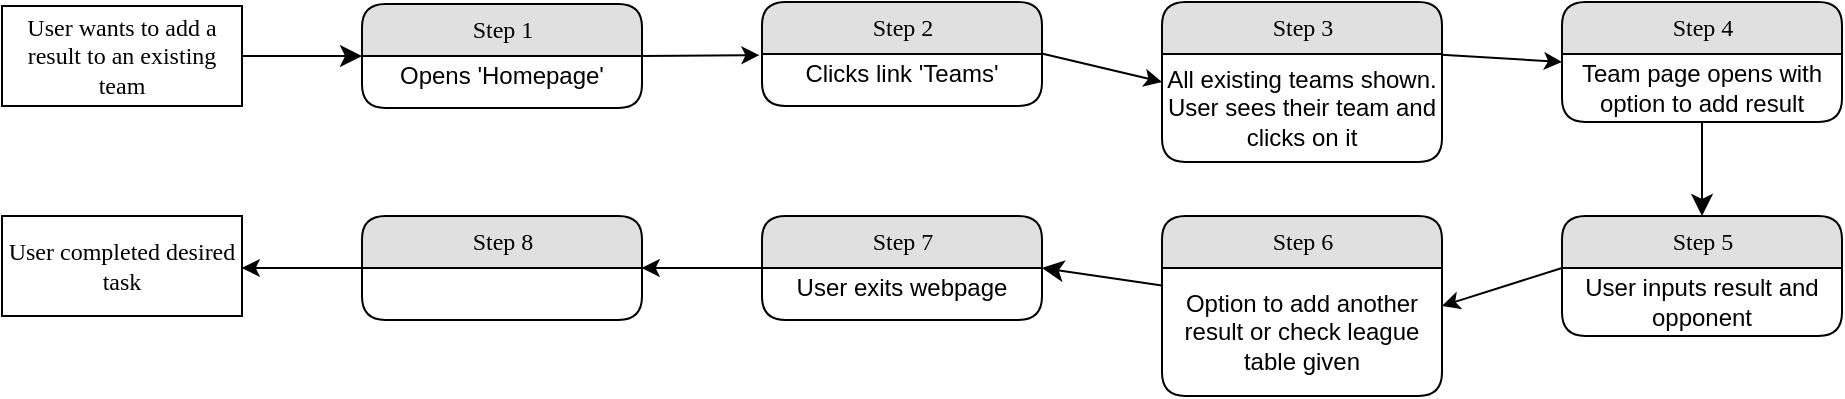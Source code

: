 <mxfile version="13.7.3" type="device"><diagram name="Page-1" id="52a04d89-c75d-2922-d76d-85b35f80e030"><mxGraphModel dx="1426" dy="905" grid="1" gridSize="10" guides="1" tooltips="1" connect="1" arrows="1" fold="1" page="1" pageScale="1" pageWidth="1100" pageHeight="850" background="#ffffff" math="0" shadow="0"><root><mxCell id="0"/><mxCell id="1" parent="0"/><mxCell id="1fdf3b25b50cf41e-27" style="edgeStyle=none;html=1;labelBackgroundColor=none;startFill=0;startSize=8;endFill=1;endSize=8;fontFamily=Verdana;fontSize=12;" parent="1" source="17472293e6e8944d-30" target="1fdf3b25b50cf41e-1" edge="1"><mxGeometry relative="1" as="geometry"/></mxCell><mxCell id="17472293e6e8944d-30" value="User wants to add a result to an existing team" style="whiteSpace=wrap;html=1;rounded=0;shadow=0;comic=0;labelBackgroundColor=none;strokeWidth=1;fontFamily=Verdana;fontSize=12;align=center;" parent="1" vertex="1"><mxGeometry x="60" y="55" width="120" height="50" as="geometry"/></mxCell><mxCell id="1fdf3b25b50cf41e-31" style="edgeStyle=orthogonalEdgeStyle;html=1;labelBackgroundColor=none;startFill=0;startSize=8;endFill=1;endSize=8;fontFamily=Verdana;fontSize=12;entryX=0.5;entryY=0;entryDx=0;entryDy=0;" parent="1" source="1fdf3b25b50cf41e-11" target="1fdf3b25b50cf41e-15" edge="1"><mxGeometry relative="1" as="geometry"><mxPoint x="890" y="150" as="targetPoint"/></mxGeometry></mxCell><mxCell id="1fdf3b25b50cf41e-43" style="edgeStyle=none;html=1;labelBackgroundColor=none;startFill=0;startSize=8;endFill=1;endSize=8;fontFamily=Verdana;fontSize=12;entryX=1;entryY=0.5;entryDx=0;entryDy=0;" parent="1" source="1fdf3b25b50cf41e-13" target="1fdf3b25b50cf41e-21" edge="1"><mxGeometry relative="1" as="geometry"/></mxCell><mxCell id="1fdf3b25b50cf41e-25" value="User completed desired task" style="whiteSpace=wrap;html=1;rounded=0;shadow=0;comic=0;labelBackgroundColor=none;strokeWidth=1;fontFamily=Verdana;fontSize=12;align=center;" parent="1" vertex="1"><mxGeometry x="60" y="160" width="120" height="50" as="geometry"/></mxCell><mxCell id="McmDlHnPZnV2HxBEGV1I-2" style="edgeStyle=orthogonalEdgeStyle;rounded=0;orthogonalLoop=1;jettySize=auto;html=1;exitX=1;exitY=0.5;exitDx=0;exitDy=0;entryX=-0.009;entryY=0.023;entryDx=0;entryDy=0;entryPerimeter=0;" parent="1" source="1fdf3b25b50cf41e-1" edge="1"><mxGeometry relative="1" as="geometry"><mxPoint x="438.74" y="79.598" as="targetPoint"/><Array as="points"><mxPoint x="439" y="80"/></Array></mxGeometry></mxCell><mxCell id="1fdf3b25b50cf41e-9" value="Step 2" style="swimlane;html=1;fontStyle=0;childLayout=stackLayout;horizontal=1;startSize=26;fillColor=#e0e0e0;horizontalStack=0;resizeParent=1;resizeLast=0;collapsible=1;marginBottom=0;swimlaneFillColor=#ffffff;align=center;rounded=1;shadow=0;comic=0;labelBackgroundColor=none;strokeWidth=1;fontFamily=Verdana;fontSize=12" parent="1" vertex="1"><mxGeometry x="440" y="53" width="140" height="52" as="geometry"/></mxCell><mxCell id="McmDlHnPZnV2HxBEGV1I-12" value="Clicks link 'Teams'" style="text;html=1;strokeColor=none;fillColor=none;align=center;verticalAlign=middle;whiteSpace=wrap;rounded=0;" parent="1fdf3b25b50cf41e-9" vertex="1"><mxGeometry y="26" width="140" height="20" as="geometry"/></mxCell><mxCell id="1fdf3b25b50cf41e-7" value="Step 3" style="swimlane;html=1;fontStyle=0;childLayout=stackLayout;horizontal=1;startSize=26;fillColor=#e0e0e0;horizontalStack=0;resizeParent=1;resizeLast=0;collapsible=1;marginBottom=0;swimlaneFillColor=#ffffff;align=center;rounded=1;shadow=0;comic=0;labelBackgroundColor=none;strokeWidth=1;fontFamily=Verdana;fontSize=12" parent="1" vertex="1"><mxGeometry x="640" y="53" width="140" height="80" as="geometry"/></mxCell><mxCell id="McmDlHnPZnV2HxBEGV1I-13" value="All existing teams shown. User sees their team and clicks on it" style="text;html=1;strokeColor=none;fillColor=none;align=center;verticalAlign=middle;whiteSpace=wrap;rounded=0;" parent="1fdf3b25b50cf41e-7" vertex="1"><mxGeometry y="26" width="140" height="54" as="geometry"/></mxCell><mxCell id="1fdf3b25b50cf41e-15" value="Step 5" style="swimlane;html=1;fontStyle=0;childLayout=stackLayout;horizontal=1;startSize=26;fillColor=#e0e0e0;horizontalStack=0;resizeParent=1;resizeLast=0;collapsible=1;marginBottom=0;swimlaneFillColor=#ffffff;align=center;rounded=1;shadow=0;comic=0;labelBackgroundColor=none;strokeWidth=1;fontFamily=Verdana;fontSize=12" parent="1" vertex="1"><mxGeometry x="840" y="160" width="140" height="60" as="geometry"/></mxCell><mxCell id="McmDlHnPZnV2HxBEGV1I-6" value="" style="endArrow=classic;html=1;entryX=1;entryY=0.5;entryDx=0;entryDy=0;" parent="1fdf3b25b50cf41e-15" target="1fdf3b25b50cf41e-13" edge="1"><mxGeometry width="50" height="50" relative="1" as="geometry"><mxPoint y="26" as="sourcePoint"/><mxPoint x="50" y="-24" as="targetPoint"/></mxGeometry></mxCell><mxCell id="McmDlHnPZnV2HxBEGV1I-15" value="User inputs result and opponent" style="text;html=1;strokeColor=none;fillColor=none;align=center;verticalAlign=middle;whiteSpace=wrap;rounded=0;" parent="1fdf3b25b50cf41e-15" vertex="1"><mxGeometry y="26" width="140" height="34" as="geometry"/></mxCell><mxCell id="1fdf3b25b50cf41e-13" value="Step 6" style="swimlane;html=1;fontStyle=0;childLayout=stackLayout;horizontal=1;startSize=26;fillColor=#e0e0e0;horizontalStack=0;resizeParent=1;resizeLast=0;collapsible=1;marginBottom=0;swimlaneFillColor=#ffffff;align=center;rounded=1;shadow=0;comic=0;labelBackgroundColor=none;strokeWidth=1;fontFamily=Verdana;fontSize=12" parent="1" vertex="1"><mxGeometry x="640" y="160" width="140" height="90" as="geometry"/></mxCell><mxCell id="McmDlHnPZnV2HxBEGV1I-19" value="Option to add another result or check league table given" style="text;html=1;strokeColor=none;fillColor=none;align=center;verticalAlign=middle;whiteSpace=wrap;rounded=0;" parent="1fdf3b25b50cf41e-13" vertex="1"><mxGeometry y="26" width="140" height="64" as="geometry"/></mxCell><mxCell id="1fdf3b25b50cf41e-21" value="Step 7" style="swimlane;html=1;fontStyle=0;childLayout=stackLayout;horizontal=1;startSize=26;fillColor=#e0e0e0;horizontalStack=0;resizeParent=1;resizeLast=0;collapsible=1;marginBottom=0;swimlaneFillColor=#ffffff;align=center;rounded=1;shadow=0;comic=0;labelBackgroundColor=none;strokeWidth=1;fontFamily=Verdana;fontSize=12" parent="1" vertex="1"><mxGeometry x="440" y="160" width="140" height="52" as="geometry"/></mxCell><mxCell id="McmDlHnPZnV2HxBEGV1I-21" value="User exits webpage" style="text;html=1;strokeColor=none;fillColor=none;align=center;verticalAlign=middle;whiteSpace=wrap;rounded=0;" parent="1fdf3b25b50cf41e-21" vertex="1"><mxGeometry y="26" width="140" height="20" as="geometry"/></mxCell><mxCell id="1fdf3b25b50cf41e-19" value="Step 8" style="swimlane;html=1;fontStyle=0;childLayout=stackLayout;horizontal=1;startSize=26;fillColor=#e0e0e0;horizontalStack=0;resizeParent=1;resizeLast=0;collapsible=1;marginBottom=0;swimlaneFillColor=#ffffff;align=center;rounded=1;shadow=0;comic=0;labelBackgroundColor=none;strokeWidth=1;fontFamily=Verdana;fontSize=12" parent="1" vertex="1"><mxGeometry x="240" y="160" width="140" height="52" as="geometry"/></mxCell><mxCell id="1fdf3b25b50cf41e-1" value="Step 1" style="swimlane;html=1;fontStyle=0;childLayout=stackLayout;horizontal=1;startSize=26;fillColor=#e0e0e0;horizontalStack=0;resizeParent=1;resizeLast=0;collapsible=1;marginBottom=0;swimlaneFillColor=#ffffff;align=center;rounded=1;shadow=0;comic=0;labelBackgroundColor=none;strokeWidth=1;fontFamily=Verdana;fontSize=12" parent="1" vertex="1"><mxGeometry x="240" y="54" width="140" height="52" as="geometry"/></mxCell><mxCell id="McmDlHnPZnV2HxBEGV1I-11" value="Opens 'Homepage'" style="text;html=1;strokeColor=none;fillColor=none;align=center;verticalAlign=middle;whiteSpace=wrap;rounded=0;" parent="1fdf3b25b50cf41e-1" vertex="1"><mxGeometry y="26" width="140" height="20" as="geometry"/></mxCell><mxCell id="McmDlHnPZnV2HxBEGV1I-5" value="" style="endArrow=classic;html=1;exitX=0.999;exitY=-0.011;exitDx=0;exitDy=0;exitPerimeter=0;entryX=0;entryY=0.5;entryDx=0;entryDy=0;" parent="1" target="1fdf3b25b50cf41e-7" edge="1"><mxGeometry width="50" height="50" relative="1" as="geometry"><mxPoint x="579.86" y="78.714" as="sourcePoint"/><mxPoint x="630" y="70" as="targetPoint"/></mxGeometry></mxCell><mxCell id="McmDlHnPZnV2HxBEGV1I-7" value="" style="endArrow=classic;html=1;exitX=0.998;exitY=0.013;exitDx=0;exitDy=0;exitPerimeter=0;entryX=0;entryY=0.5;entryDx=0;entryDy=0;" parent="1" target="1fdf3b25b50cf41e-11" edge="1"><mxGeometry width="50" height="50" relative="1" as="geometry"><mxPoint x="779.72" y="79.338" as="sourcePoint"/><mxPoint x="840" y="60" as="targetPoint"/></mxGeometry></mxCell><mxCell id="1fdf3b25b50cf41e-11" value="Step 4" style="swimlane;html=1;fontStyle=0;childLayout=stackLayout;horizontal=1;startSize=26;fillColor=#e0e0e0;horizontalStack=0;resizeParent=1;resizeLast=0;collapsible=1;marginBottom=0;swimlaneFillColor=#ffffff;align=center;rounded=1;shadow=0;comic=0;labelBackgroundColor=none;strokeWidth=1;fontFamily=Verdana;fontSize=12" parent="1" vertex="1"><mxGeometry x="840" y="53" width="140" height="60" as="geometry"/></mxCell><mxCell id="McmDlHnPZnV2HxBEGV1I-14" value="Team page opens with option to add result" style="text;html=1;strokeColor=none;fillColor=none;align=center;verticalAlign=middle;whiteSpace=wrap;rounded=0;" parent="1fdf3b25b50cf41e-11" vertex="1"><mxGeometry y="26" width="140" height="34" as="geometry"/></mxCell><mxCell id="McmDlHnPZnV2HxBEGV1I-8" value="" style="endArrow=classic;html=1;exitX=0;exitY=0.5;exitDx=0;exitDy=0;entryX=0.999;entryY=0;entryDx=0;entryDy=0;entryPerimeter=0;" parent="1" source="1fdf3b25b50cf41e-21" edge="1"><mxGeometry width="50" height="50" relative="1" as="geometry"><mxPoint x="380" y="210" as="sourcePoint"/><mxPoint x="379.86" y="186" as="targetPoint"/></mxGeometry></mxCell><mxCell id="McmDlHnPZnV2HxBEGV1I-9" value="" style="endArrow=classic;html=1;entryX=0.999;entryY=0.52;entryDx=0;entryDy=0;exitX=0;exitY=0.5;exitDx=0;exitDy=0;entryPerimeter=0;" parent="1" source="1fdf3b25b50cf41e-19" target="1fdf3b25b50cf41e-25" edge="1"><mxGeometry width="50" height="50" relative="1" as="geometry"><mxPoint x="239" y="187" as="sourcePoint"/><mxPoint x="240" y="170" as="targetPoint"/></mxGeometry></mxCell></root></mxGraphModel></diagram></mxfile>